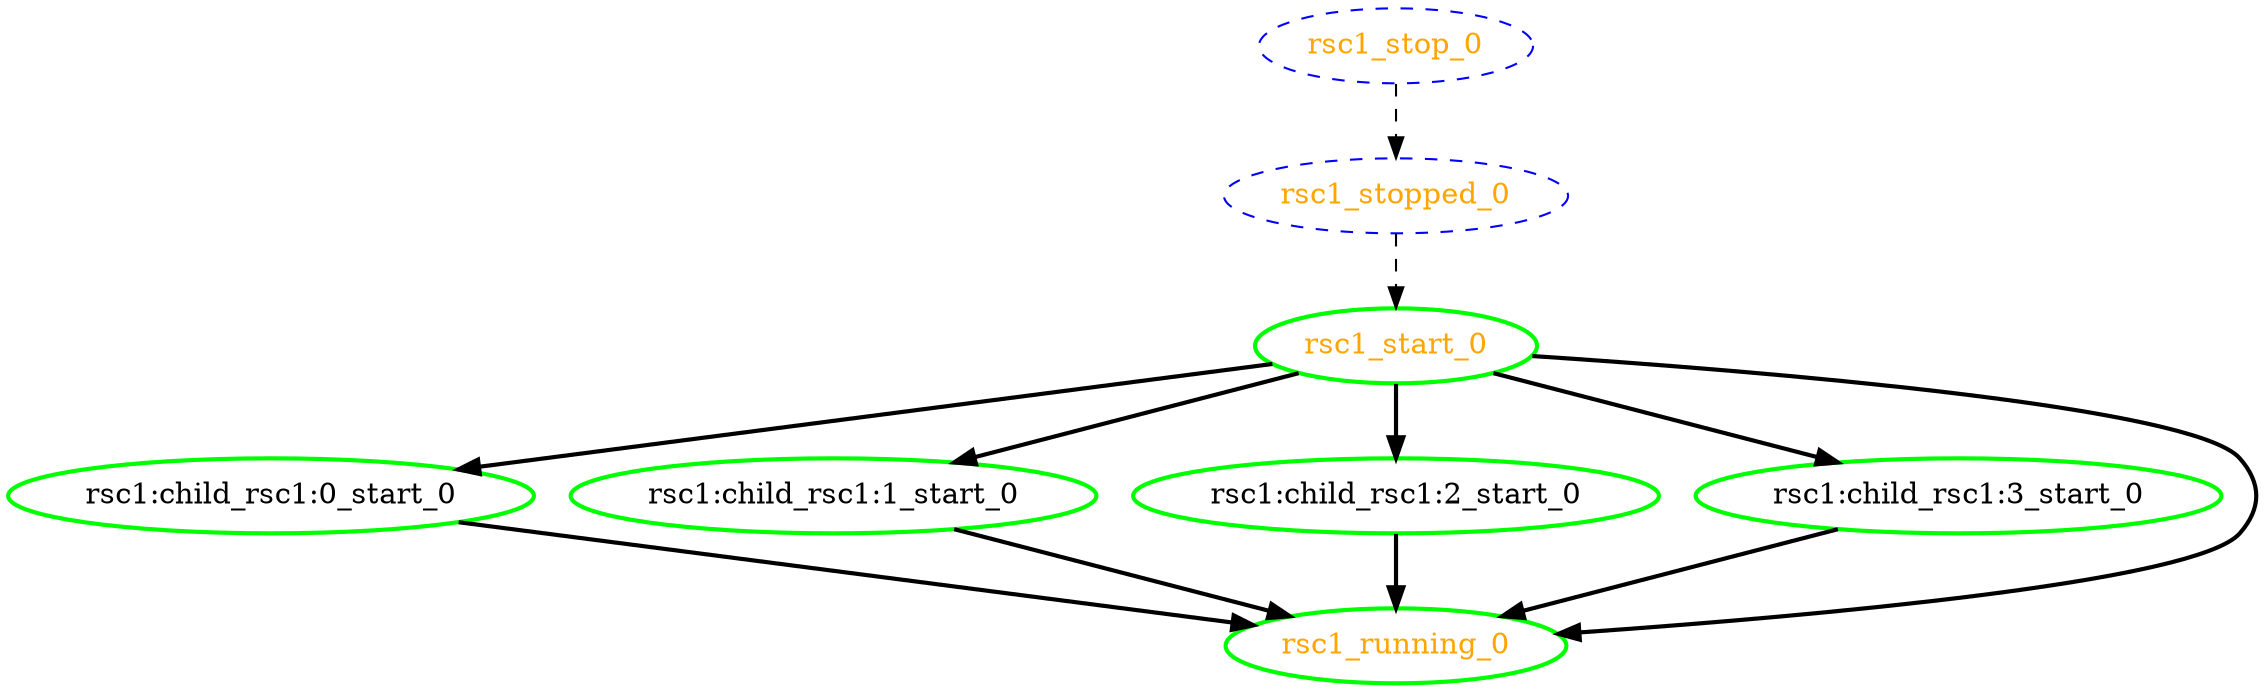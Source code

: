 digraph "g" {
	size = "30,30"
"rsc1:child_rsc1:0_start_0" [ tooltip="node1" style=bold color="green" fontcolor="black" ]
"rsc1:child_rsc1:1_start_0" [ tooltip="node2" style=bold color="green" fontcolor="black" ]
"rsc1:child_rsc1:2_start_0" [ tooltip="node1" style=bold color="green" fontcolor="black" ]
"rsc1:child_rsc1:3_start_0" [ tooltip="node2" style=bold color="green" fontcolor="black" ]
"rsc1_start_0" [ tooltip="" style=bold color="green" fontcolor="orange" ]
"rsc1_running_0" [ tooltip="" style=bold color="green" fontcolor="orange" ]
"rsc1_stop_0" [ style="dashed" color="blue" fontcolor="orange" ]
"rsc1_stopped_0" [ style="dashed" color="blue" fontcolor="orange" ]
"rsc1_start_0" -> "rsc1:child_rsc1:0_start_0" [ style = bold]
"rsc1_start_0" -> "rsc1:child_rsc1:1_start_0" [ style = bold]
"rsc1_start_0" -> "rsc1:child_rsc1:2_start_0" [ style = bold]
"rsc1_start_0" -> "rsc1:child_rsc1:3_start_0" [ style = bold]
"rsc1_stopped_0" -> "rsc1_start_0" [ style = dashed]
"rsc1:child_rsc1:0_start_0" -> "rsc1_running_0" [ style = bold]
"rsc1:child_rsc1:1_start_0" -> "rsc1_running_0" [ style = bold]
"rsc1:child_rsc1:2_start_0" -> "rsc1_running_0" [ style = bold]
"rsc1:child_rsc1:3_start_0" -> "rsc1_running_0" [ style = bold]
"rsc1_start_0" -> "rsc1_running_0" [ style = bold]
"rsc1_stop_0" -> "rsc1_stopped_0" [ style = dashed]
}
